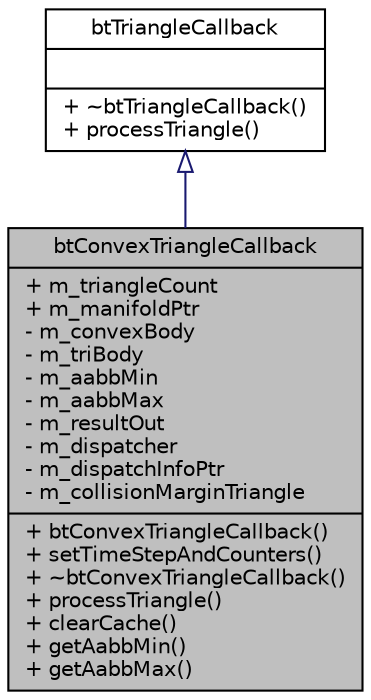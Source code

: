 digraph G
{
  edge [fontname="Helvetica",fontsize="10",labelfontname="Helvetica",labelfontsize="10"];
  node [fontname="Helvetica",fontsize="10",shape=record];
  Node1 [label="{btConvexTriangleCallback\n|+ m_triangleCount\l+ m_manifoldPtr\l- m_convexBody\l- m_triBody\l- m_aabbMin\l- m_aabbMax\l- m_resultOut\l- m_dispatcher\l- m_dispatchInfoPtr\l- m_collisionMarginTriangle\l|+ btConvexTriangleCallback()\l+ setTimeStepAndCounters()\l+ ~btConvexTriangleCallback()\l+ processTriangle()\l+ clearCache()\l+ getAabbMin()\l+ getAabbMax()\l}",height=0.2,width=0.4,color="black", fillcolor="grey75", style="filled" fontcolor="black"];
  Node2 -> Node1 [dir=back,color="midnightblue",fontsize="10",style="solid",arrowtail="empty",fontname="Helvetica"];
  Node2 [label="{btTriangleCallback\n||+ ~btTriangleCallback()\l+ processTriangle()\l}",height=0.2,width=0.4,color="black", fillcolor="white", style="filled",URL="$d9/d9e/classbtTriangleCallback.html"];
}

